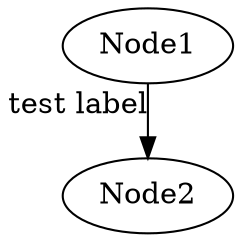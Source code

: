 digraph Finance {

/* Graph */

  /*
  *rankdir=LR (right to left; good for process not org chart or network diagram)
  *splines=ortho (right angles)
  *
  *
  */

/* Nodes */



/* Edges */

    "Node1" -> "Node2" [
      xlabel = "test label"
    ]

  }

/* Notes */
/*
*
*/
